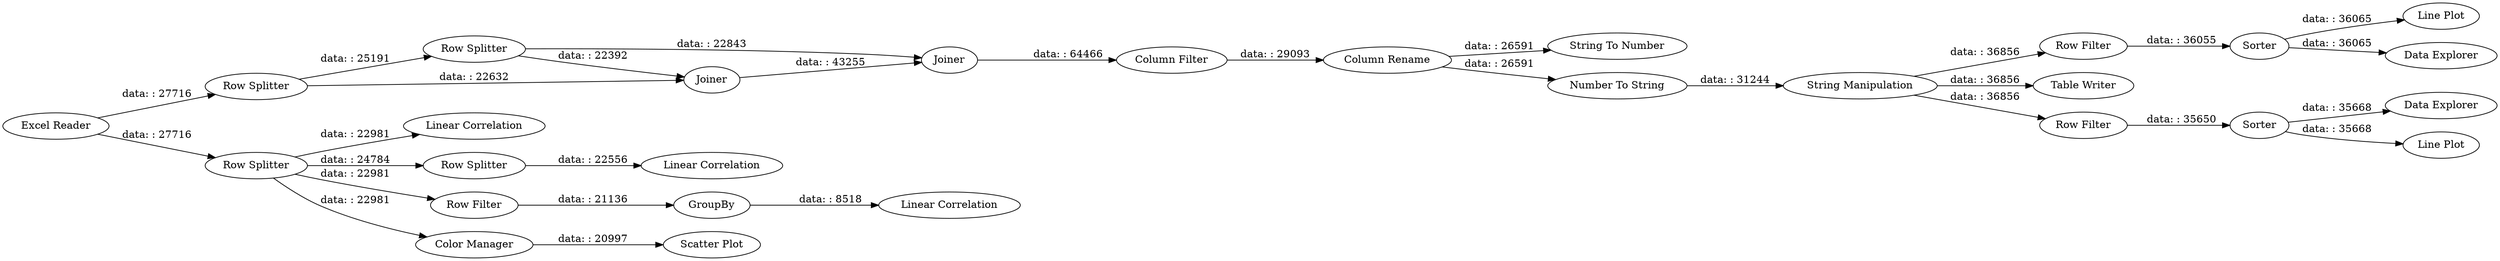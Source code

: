digraph {
	"7273777587111322846_26" [label="String Manipulation"]
	"-6390598968194453333_43" [label="Data Explorer"]
	"-6390598968194453333_37" [label="Linear Correlation"]
	"7273777587111322846_127" [label="String To Number"]
	"-6390598968194453333_167" [label="Row Splitter"]
	"7273777587111322846_128" [label="Number To String"]
	"-6390598968194453333_164" [label=GroupBy]
	"-6390598968194453333_27" [label="Row Filter"]
	"-6390598968194453333_33" [label="Line Plot"]
	"-6390598968194453333_31" [label=Sorter]
	"7273777587111322846_16" [label="Row Splitter"]
	"-6390598968194453333_163" [label="Row Filter"]
	"7273777587111322846_23" [label=Joiner]
	"-6390598968194453333_175" [label="Color Manager"]
	"7273777587111322846_126" [label="Column Rename"]
	"-6390598968194453333_125" [label="Table Writer"]
	"-6390598968194453333_129" [label="Row Splitter"]
	"-6390598968194453333_42" [label="Data Explorer"]
	"-6390598968194453333_174" [label="Scatter Plot"]
	"-6390598968194453333_30" [label="Row Filter"]
	"7273777587111322846_24" [label="Column Filter"]
	"-6390598968194453333_13" [label="Excel Reader"]
	"-6390598968194453333_133" [label="Linear Correlation"]
	"7273777587111322846_19" [label="Row Splitter"]
	"7273777587111322846_22" [label=Joiner]
	"-6390598968194453333_28" [label=Sorter]
	"-6390598968194453333_32" [label="Line Plot"]
	"-6390598968194453333_165" [label="Linear Correlation"]
	"-6390598968194453333_175" -> "-6390598968194453333_174" [label="data: : 20997"]
	"7273777587111322846_128" -> "7273777587111322846_26" [label="data: : 31244"]
	"7273777587111322846_16" -> "7273777587111322846_19" [label="data: : 25191"]
	"-6390598968194453333_167" -> "-6390598968194453333_133" [label="data: : 22556"]
	"7273777587111322846_126" -> "7273777587111322846_128" [label="data: : 26591"]
	"-6390598968194453333_28" -> "-6390598968194453333_33" [label="data: : 36065"]
	"7273777587111322846_26" -> "-6390598968194453333_125" [label="data: : 36856"]
	"7273777587111322846_26" -> "-6390598968194453333_30" [label="data: : 36856"]
	"-6390598968194453333_27" -> "-6390598968194453333_28" [label="data: : 36055"]
	"-6390598968194453333_30" -> "-6390598968194453333_31" [label="data: : 35650"]
	"-6390598968194453333_129" -> "-6390598968194453333_167" [label="data: : 24784"]
	"7273777587111322846_19" -> "7273777587111322846_23" [label="data: : 22843"]
	"-6390598968194453333_28" -> "-6390598968194453333_42" [label="data: : 36065"]
	"-6390598968194453333_163" -> "-6390598968194453333_164" [label="data: : 21136"]
	"-6390598968194453333_31" -> "-6390598968194453333_43" [label="data: : 35668"]
	"7273777587111322846_16" -> "7273777587111322846_22" [label="data: : 22632"]
	"-6390598968194453333_31" -> "-6390598968194453333_32" [label="data: : 35668"]
	"7273777587111322846_22" -> "7273777587111322846_23" [label="data: : 43255"]
	"-6390598968194453333_13" -> "-6390598968194453333_129" [label="data: : 27716"]
	"7273777587111322846_23" -> "7273777587111322846_24" [label="data: : 64466"]
	"-6390598968194453333_13" -> "7273777587111322846_16" [label="data: : 27716"]
	"-6390598968194453333_129" -> "-6390598968194453333_37" [label="data: : 22981"]
	"7273777587111322846_19" -> "7273777587111322846_22" [label="data: : 22392"]
	"7273777587111322846_126" -> "7273777587111322846_127" [label="data: : 26591"]
	"-6390598968194453333_164" -> "-6390598968194453333_165" [label="data: : 8518"]
	"7273777587111322846_24" -> "7273777587111322846_126" [label="data: : 29093"]
	"-6390598968194453333_129" -> "-6390598968194453333_175" [label="data: : 22981"]
	"7273777587111322846_26" -> "-6390598968194453333_27" [label="data: : 36856"]
	"-6390598968194453333_129" -> "-6390598968194453333_163" [label="data: : 22981"]
	rankdir=LR
}
